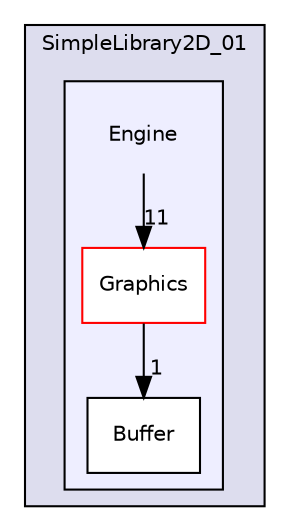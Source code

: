 digraph "C:/Project/GitRepos/DirectX/SimpleLibrary2D_01/SimpleLibrary2D_01/SimpleLibrary2D_01/Engine" {
  compound=true
  node [ fontsize="10", fontname="Helvetica"];
  edge [ labelfontsize="10", labelfontname="Helvetica"];
  subgraph clusterdir_01d751825de9ac13df742f0f31d92797 {
    graph [ bgcolor="#ddddee", pencolor="black", label="SimpleLibrary2D_01" fontname="Helvetica", fontsize="10", URL="dir_01d751825de9ac13df742f0f31d92797.html"]
  subgraph clusterdir_d3ea5d29a1f22e9b069123525a11f5a9 {
    graph [ bgcolor="#eeeeff", pencolor="black", label="" URL="dir_d3ea5d29a1f22e9b069123525a11f5a9.html"];
    dir_d3ea5d29a1f22e9b069123525a11f5a9 [shape=plaintext label="Engine"];
  dir_78c210f23a4e606453becb67145fefec [shape=box label="Buffer" fillcolor="white" style="filled" URL="dir_78c210f23a4e606453becb67145fefec.html"];
  dir_adbc8a6163513055605dacbe76b010f7 [shape=box label="Graphics" fillcolor="white" style="filled" color="red" URL="dir_adbc8a6163513055605dacbe76b010f7.html"];
  }
  }
  dir_adbc8a6163513055605dacbe76b010f7->dir_78c210f23a4e606453becb67145fefec [headlabel="1", labeldistance=1.5 headhref="dir_000003_000002.html"];
  dir_d3ea5d29a1f22e9b069123525a11f5a9->dir_adbc8a6163513055605dacbe76b010f7 [headlabel="11", labeldistance=1.5 headhref="dir_000001_000003.html"];
}
